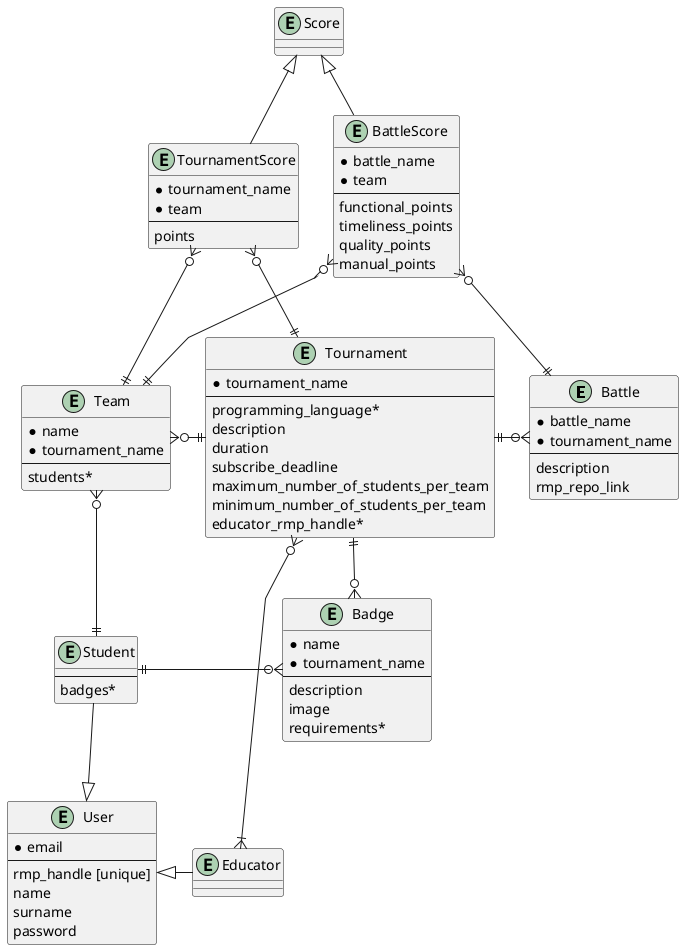 @startuml
skinparam linetype polyline

entity Battle {
    * battle_name
    * tournament_name
    --
    description
    rmp_repo_link
}

entity Tournament {
    * tournament_name
    --
    programming_language*
    description
    duration
    subscribe_deadline
    maximum_number_of_students_per_team
    minimum_number_of_students_per_team
    educator_rmp_handle*
}

entity Team {
    * name
    * tournament_name
    --
    students*
}

entity Badge {
    * name
    * tournament_name
    --
    description
    image
    requirements*
}

entity User {
    * email
    --
    rmp_handle [unique]
    name
    surname
    password
}

entity Student {
    --
    badges*
}

entity Educator{
}

entity Score {
}

entity BattleScore {
    * battle_name
    * team
    --
    functional_points
    timeliness_points
    quality_points
    manual_points
}

entity TournamentScore {
    * tournament_name
    * team
    --
    points
}

'User <|-- Student
User <|- Educator
Student --|> User
'Educator --|> User

Score <|-- BattleScore
Score <|-- TournamentScore


Tournament ||-o{ Battle
Tournament ||--o{ Badge
Team }o-|| Tournament

Student ||-o{ Badge
Team }o--|| Student

Tournament }o--|{ Educator

BattleScore }o--|| Team
TournamentScore }o--|| Team
BattleScore }o--|| Battle
TournamentScore }o--|| Tournament
@enduml